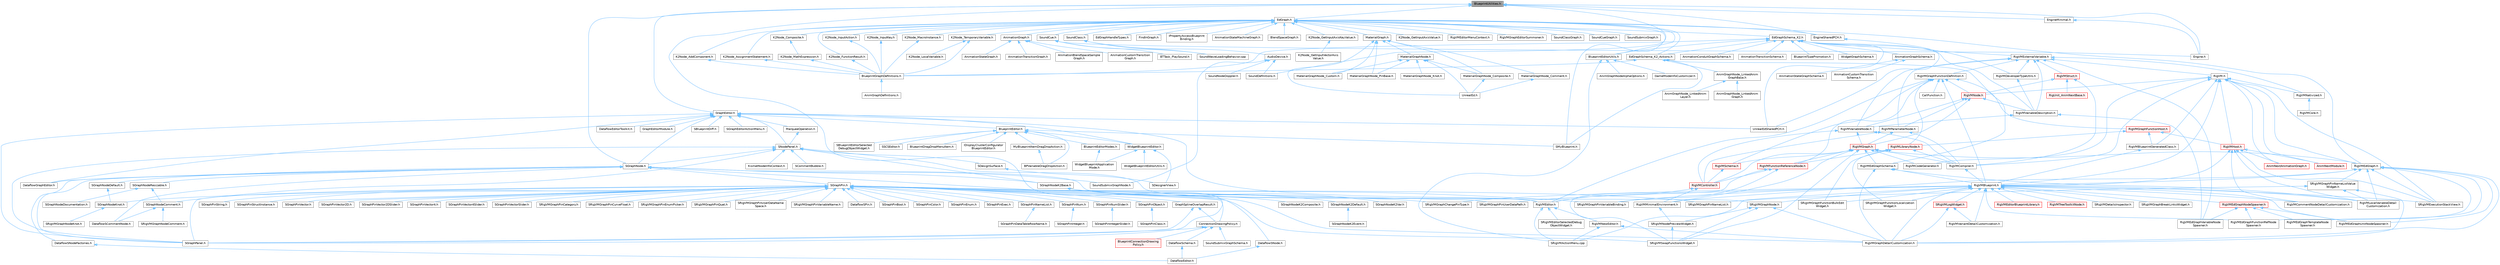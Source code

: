 digraph "BlueprintUtilities.h"
{
 // INTERACTIVE_SVG=YES
 // LATEX_PDF_SIZE
  bgcolor="transparent";
  edge [fontname=Helvetica,fontsize=10,labelfontname=Helvetica,labelfontsize=10];
  node [fontname=Helvetica,fontsize=10,shape=box,height=0.2,width=0.4];
  Node1 [id="Node000001",label="BlueprintUtilities.h",height=0.2,width=0.4,color="gray40", fillcolor="grey60", style="filled", fontcolor="black",tooltip=" "];
  Node1 -> Node2 [id="edge1_Node000001_Node000002",dir="back",color="steelblue1",style="solid",tooltip=" "];
  Node2 [id="Node000002",label="EdGraph.h",height=0.2,width=0.4,color="grey40", fillcolor="white", style="filled",URL="$dd/dae/EdGraph_8h.html",tooltip=" "];
  Node2 -> Node3 [id="edge2_Node000002_Node000003",dir="back",color="steelblue1",style="solid",tooltip=" "];
  Node3 [id="Node000003",label="AnimationGraph.h",height=0.2,width=0.4,color="grey40", fillcolor="white", style="filled",URL="$df/d2e/AnimationGraph_8h.html",tooltip=" "];
  Node3 -> Node4 [id="edge3_Node000003_Node000004",dir="back",color="steelblue1",style="solid",tooltip=" "];
  Node4 [id="Node000004",label="AnimationBlendSpaceSample\lGraph.h",height=0.2,width=0.4,color="grey40", fillcolor="white", style="filled",URL="$d1/d35/AnimationBlendSpaceSampleGraph_8h.html",tooltip=" "];
  Node3 -> Node5 [id="edge4_Node000003_Node000005",dir="back",color="steelblue1",style="solid",tooltip=" "];
  Node5 [id="Node000005",label="AnimationCustomTransition\lGraph.h",height=0.2,width=0.4,color="grey40", fillcolor="white", style="filled",URL="$dc/d6c/AnimationCustomTransitionGraph_8h.html",tooltip=" "];
  Node3 -> Node6 [id="edge5_Node000003_Node000006",dir="back",color="steelblue1",style="solid",tooltip=" "];
  Node6 [id="Node000006",label="AnimationStateGraph.h",height=0.2,width=0.4,color="grey40", fillcolor="white", style="filled",URL="$d1/d71/AnimationStateGraph_8h.html",tooltip=" "];
  Node3 -> Node7 [id="edge6_Node000003_Node000007",dir="back",color="steelblue1",style="solid",tooltip=" "];
  Node7 [id="Node000007",label="AnimationTransitionGraph.h",height=0.2,width=0.4,color="grey40", fillcolor="white", style="filled",URL="$d2/d0b/AnimationTransitionGraph_8h.html",tooltip=" "];
  Node2 -> Node8 [id="edge7_Node000002_Node000008",dir="back",color="steelblue1",style="solid",tooltip=" "];
  Node8 [id="Node000008",label="AnimationStateMachineGraph.h",height=0.2,width=0.4,color="grey40", fillcolor="white", style="filled",URL="$d8/d25/AnimationStateMachineGraph_8h.html",tooltip=" "];
  Node2 -> Node9 [id="edge8_Node000002_Node000009",dir="back",color="steelblue1",style="solid",tooltip=" "];
  Node9 [id="Node000009",label="BlendSpaceGraph.h",height=0.2,width=0.4,color="grey40", fillcolor="white", style="filled",URL="$d6/d7f/BlendSpaceGraph_8h.html",tooltip=" "];
  Node2 -> Node10 [id="edge9_Node000002_Node000010",dir="back",color="steelblue1",style="solid",tooltip=" "];
  Node10 [id="Node000010",label="BlueprintEditorUtils.h",height=0.2,width=0.4,color="grey40", fillcolor="white", style="filled",URL="$d7/d3d/BlueprintEditorUtils_8h.html",tooltip=" "];
  Node10 -> Node11 [id="edge10_Node000010_Node000011",dir="back",color="steelblue1",style="solid",tooltip=" "];
  Node11 [id="Node000011",label="AnimGraphNodeAlphaOptions.h",height=0.2,width=0.4,color="grey40", fillcolor="white", style="filled",URL="$d6/df6/AnimGraphNodeAlphaOptions_8h.html",tooltip=" "];
  Node10 -> Node12 [id="edge11_Node000010_Node000012",dir="back",color="steelblue1",style="solid",tooltip=" "];
  Node12 [id="Node000012",label="GameModeInfoCustomizer.h",height=0.2,width=0.4,color="grey40", fillcolor="white", style="filled",URL="$d5/df3/GameModeInfoCustomizer_8h.html",tooltip=" "];
  Node10 -> Node13 [id="edge12_Node000010_Node000013",dir="back",color="steelblue1",style="solid",tooltip=" "];
  Node13 [id="Node000013",label="SRigVMActionMenu.cpp",height=0.2,width=0.4,color="grey40", fillcolor="white", style="filled",URL="$dc/d4c/SRigVMActionMenu_8cpp.html",tooltip=" "];
  Node2 -> Node14 [id="edge13_Node000002_Node000014",dir="back",color="steelblue1",style="solid",tooltip=" "];
  Node14 [id="Node000014",label="EdGraphHandleTypes.h",height=0.2,width=0.4,color="grey40", fillcolor="white", style="filled",URL="$d3/d0d/EdGraphHandleTypes_8h.html",tooltip=" "];
  Node2 -> Node15 [id="edge14_Node000002_Node000015",dir="back",color="steelblue1",style="solid",tooltip=" "];
  Node15 [id="Node000015",label="EdGraphSchema_K2.h",height=0.2,width=0.4,color="grey40", fillcolor="white", style="filled",URL="$d0/dcf/EdGraphSchema__K2_8h.html",tooltip=" "];
  Node15 -> Node16 [id="edge15_Node000015_Node000016",dir="back",color="steelblue1",style="solid",tooltip=" "];
  Node16 [id="Node000016",label="AnimationConduitGraphSchema.h",height=0.2,width=0.4,color="grey40", fillcolor="white", style="filled",URL="$d3/dd6/AnimationConduitGraphSchema_8h.html",tooltip=" "];
  Node15 -> Node17 [id="edge16_Node000015_Node000017",dir="back",color="steelblue1",style="solid",tooltip=" "];
  Node17 [id="Node000017",label="AnimationGraphSchema.h",height=0.2,width=0.4,color="grey40", fillcolor="white", style="filled",URL="$dc/d75/AnimationGraphSchema_8h.html",tooltip=" "];
  Node17 -> Node18 [id="edge17_Node000017_Node000018",dir="back",color="steelblue1",style="solid",tooltip=" "];
  Node18 [id="Node000018",label="AnimationCustomTransition\lSchema.h",height=0.2,width=0.4,color="grey40", fillcolor="white", style="filled",URL="$d0/de2/AnimationCustomTransitionSchema_8h.html",tooltip=" "];
  Node17 -> Node19 [id="edge18_Node000017_Node000019",dir="back",color="steelblue1",style="solid",tooltip=" "];
  Node19 [id="Node000019",label="AnimationStateGraphSchema.h",height=0.2,width=0.4,color="grey40", fillcolor="white", style="filled",URL="$d5/d13/AnimationStateGraphSchema_8h.html",tooltip=" "];
  Node15 -> Node20 [id="edge19_Node000015_Node000020",dir="back",color="steelblue1",style="solid",tooltip=" "];
  Node20 [id="Node000020",label="AnimationTransitionSchema.h",height=0.2,width=0.4,color="grey40", fillcolor="white", style="filled",URL="$d0/d50/AnimationTransitionSchema_8h.html",tooltip=" "];
  Node15 -> Node10 [id="edge20_Node000015_Node000010",dir="back",color="steelblue1",style="solid",tooltip=" "];
  Node15 -> Node21 [id="edge21_Node000015_Node000021",dir="back",color="steelblue1",style="solid",tooltip=" "];
  Node21 [id="Node000021",label="BlueprintGraphDefinitions.h",height=0.2,width=0.4,color="grey40", fillcolor="white", style="filled",URL="$d7/d5e/BlueprintGraphDefinitions_8h.html",tooltip=" "];
  Node21 -> Node22 [id="edge22_Node000021_Node000022",dir="back",color="steelblue1",style="solid",tooltip=" "];
  Node22 [id="Node000022",label="AnimGraphDefinitions.h",height=0.2,width=0.4,color="grey40", fillcolor="white", style="filled",URL="$d9/d78/AnimGraphDefinitions_8h.html",tooltip=" "];
  Node15 -> Node23 [id="edge23_Node000015_Node000023",dir="back",color="steelblue1",style="solid",tooltip=" "];
  Node23 [id="Node000023",label="BlueprintTypePromotion.h",height=0.2,width=0.4,color="grey40", fillcolor="white", style="filled",URL="$d2/d23/BlueprintTypePromotion_8h.html",tooltip=" "];
  Node15 -> Node24 [id="edge24_Node000015_Node000024",dir="back",color="steelblue1",style="solid",tooltip=" "];
  Node24 [id="Node000024",label="EdGraphSchema_K2_Actions.h",height=0.2,width=0.4,color="grey40", fillcolor="white", style="filled",URL="$d8/d9c/EdGraphSchema__K2__Actions_8h.html",tooltip=" "];
  Node24 -> Node25 [id="edge25_Node000024_Node000025",dir="back",color="steelblue1",style="solid",tooltip=" "];
  Node25 [id="Node000025",label="AnimGraphNode_LinkedAnim\lGraphBase.h",height=0.2,width=0.4,color="grey40", fillcolor="white", style="filled",URL="$d5/de1/AnimGraphNode__LinkedAnimGraphBase_8h.html",tooltip=" "];
  Node25 -> Node26 [id="edge26_Node000025_Node000026",dir="back",color="steelblue1",style="solid",tooltip=" "];
  Node26 [id="Node000026",label="AnimGraphNode_LinkedAnim\lGraph.h",height=0.2,width=0.4,color="grey40", fillcolor="white", style="filled",URL="$da/dd5/AnimGraphNode__LinkedAnimGraph_8h.html",tooltip=" "];
  Node25 -> Node27 [id="edge27_Node000025_Node000027",dir="back",color="steelblue1",style="solid",tooltip=" "];
  Node27 [id="Node000027",label="AnimGraphNode_LinkedAnim\lLayer.h",height=0.2,width=0.4,color="grey40", fillcolor="white", style="filled",URL="$dc/d51/AnimGraphNode__LinkedAnimLayer_8h.html",tooltip=" "];
  Node24 -> Node21 [id="edge28_Node000024_Node000021",dir="back",color="steelblue1",style="solid",tooltip=" "];
  Node24 -> Node28 [id="edge29_Node000024_Node000028",dir="back",color="steelblue1",style="solid",tooltip=" "];
  Node28 [id="Node000028",label="RigVMEdGraphSchema.h",height=0.2,width=0.4,color="grey40", fillcolor="white", style="filled",URL="$dc/de3/RigVMEdGraphSchema_8h.html",tooltip=" "];
  Node28 -> Node29 [id="edge30_Node000028_Node000029",dir="back",color="steelblue1",style="solid",tooltip=" "];
  Node29 [id="Node000029",label="RigVMBlueprint.h",height=0.2,width=0.4,color="grey40", fillcolor="white", style="filled",URL="$df/d44/RigVMBlueprint_8h.html",tooltip=" "];
  Node29 -> Node30 [id="edge31_Node000029_Node000030",dir="back",color="steelblue1",style="solid",tooltip=" "];
  Node30 [id="Node000030",label="RigVMCommentNodeDetailCustomization.h",height=0.2,width=0.4,color="grey40", fillcolor="white", style="filled",URL="$de/ddb/RigVMCommentNodeDetailCustomization_8h.html",tooltip=" "];
  Node29 -> Node31 [id="edge32_Node000029_Node000031",dir="back",color="steelblue1",style="solid",tooltip=" "];
  Node31 [id="Node000031",label="RigVMEdGraphFunctionRefNode\lSpawner.h",height=0.2,width=0.4,color="grey40", fillcolor="white", style="filled",URL="$d3/d16/RigVMEdGraphFunctionRefNodeSpawner_8h.html",tooltip=" "];
  Node29 -> Node32 [id="edge33_Node000029_Node000032",dir="back",color="steelblue1",style="solid",tooltip=" "];
  Node32 [id="Node000032",label="RigVMEdGraphNodeSpawner.h",height=0.2,width=0.4,color="red", fillcolor="#FFF0F0", style="filled",URL="$d4/d8b/RigVMEdGraphNodeSpawner_8h.html",tooltip=" "];
  Node32 -> Node31 [id="edge34_Node000032_Node000031",dir="back",color="steelblue1",style="solid",tooltip=" "];
  Node32 -> Node35 [id="edge35_Node000032_Node000035",dir="back",color="steelblue1",style="solid",tooltip=" "];
  Node35 [id="Node000035",label="RigVMEdGraphTemplateNode\lSpawner.h",height=0.2,width=0.4,color="grey40", fillcolor="white", style="filled",URL="$d9/d6c/RigVMEdGraphTemplateNodeSpawner_8h.html",tooltip=" "];
  Node32 -> Node36 [id="edge36_Node000032_Node000036",dir="back",color="steelblue1",style="solid",tooltip=" "];
  Node36 [id="Node000036",label="RigVMEdGraphUnitNodeSpawner.h",height=0.2,width=0.4,color="grey40", fillcolor="white", style="filled",URL="$d3/d6b/RigVMEdGraphUnitNodeSpawner_8h.html",tooltip=" "];
  Node32 -> Node37 [id="edge37_Node000032_Node000037",dir="back",color="steelblue1",style="solid",tooltip=" "];
  Node37 [id="Node000037",label="RigVMEdGraphVariableNode\lSpawner.h",height=0.2,width=0.4,color="grey40", fillcolor="white", style="filled",URL="$d0/d83/RigVMEdGraphVariableNodeSpawner_8h.html",tooltip=" "];
  Node29 -> Node36 [id="edge38_Node000029_Node000036",dir="back",color="steelblue1",style="solid",tooltip=" "];
  Node29 -> Node38 [id="edge39_Node000029_Node000038",dir="back",color="steelblue1",style="solid",tooltip=" "];
  Node38 [id="Node000038",label="RigVMEditorBlueprintLibrary.h",height=0.2,width=0.4,color="red", fillcolor="#FFF0F0", style="filled",URL="$d9/d31/RigVMEditorBlueprintLibrary_8h.html",tooltip=" "];
  Node29 -> Node40 [id="edge40_Node000029_Node000040",dir="back",color="steelblue1",style="solid",tooltip=" "];
  Node40 [id="Node000040",label="RigVMGraphDetailCustomization.h",height=0.2,width=0.4,color="grey40", fillcolor="white", style="filled",URL="$da/d8c/RigVMGraphDetailCustomization_8h.html",tooltip=" "];
  Node29 -> Node41 [id="edge41_Node000029_Node000041",dir="back",color="steelblue1",style="solid",tooltip=" "];
  Node41 [id="Node000041",label="RigVMLocalVariableDetail\lCustomization.h",height=0.2,width=0.4,color="grey40", fillcolor="white", style="filled",URL="$de/de8/RigVMLocalVariableDetailCustomization_8h.html",tooltip=" "];
  Node29 -> Node42 [id="edge42_Node000029_Node000042",dir="back",color="steelblue1",style="solid",tooltip=" "];
  Node42 [id="Node000042",label="RigVMTreeToolkitNode.h",height=0.2,width=0.4,color="red", fillcolor="#FFF0F0", style="filled",URL="$dc/d84/RigVMTreeToolkitNode_8h.html",tooltip=" "];
  Node29 -> Node47 [id="edge43_Node000029_Node000047",dir="back",color="steelblue1",style="solid",tooltip=" "];
  Node47 [id="Node000047",label="RigVMVariantDetailCustomization.h",height=0.2,width=0.4,color="grey40", fillcolor="white", style="filled",URL="$d2/db8/RigVMVariantDetailCustomization_8h.html",tooltip=" "];
  Node29 -> Node13 [id="edge44_Node000029_Node000013",dir="back",color="steelblue1",style="solid",tooltip=" "];
  Node29 -> Node48 [id="edge45_Node000029_Node000048",dir="back",color="steelblue1",style="solid",tooltip=" "];
  Node48 [id="Node000048",label="SRigVMDetailsInspector.h",height=0.2,width=0.4,color="grey40", fillcolor="white", style="filled",URL="$df/dfb/SRigVMDetailsInspector_8h.html",tooltip=" "];
  Node29 -> Node49 [id="edge46_Node000029_Node000049",dir="back",color="steelblue1",style="solid",tooltip=" "];
  Node49 [id="Node000049",label="SRigVMExecutionStackView.h",height=0.2,width=0.4,color="grey40", fillcolor="white", style="filled",URL="$d9/d2b/SRigVMExecutionStackView_8h.html",tooltip=" "];
  Node29 -> Node50 [id="edge47_Node000029_Node000050",dir="back",color="steelblue1",style="solid",tooltip=" "];
  Node50 [id="Node000050",label="SRigVMGraphBreakLinksWidget.h",height=0.2,width=0.4,color="grey40", fillcolor="white", style="filled",URL="$d8/d4a/SRigVMGraphBreakLinksWidget_8h.html",tooltip=" "];
  Node29 -> Node51 [id="edge48_Node000029_Node000051",dir="back",color="steelblue1",style="solid",tooltip=" "];
  Node51 [id="Node000051",label="SRigVMGraphChangePinType.h",height=0.2,width=0.4,color="grey40", fillcolor="white", style="filled",URL="$d4/da7/SRigVMGraphChangePinType_8h.html",tooltip=" "];
  Node29 -> Node52 [id="edge49_Node000029_Node000052",dir="back",color="steelblue1",style="solid",tooltip=" "];
  Node52 [id="Node000052",label="SRigVMGraphFunctionBulkEdit\lWidget.h",height=0.2,width=0.4,color="grey40", fillcolor="white", style="filled",URL="$db/dbf/SRigVMGraphFunctionBulkEditWidget_8h.html",tooltip=" "];
  Node29 -> Node53 [id="edge50_Node000029_Node000053",dir="back",color="steelblue1",style="solid",tooltip=" "];
  Node53 [id="Node000053",label="SRigVMGraphFunctionLocalization\lWidget.h",height=0.2,width=0.4,color="grey40", fillcolor="white", style="filled",URL="$dd/d59/SRigVMGraphFunctionLocalizationWidget_8h.html",tooltip=" "];
  Node29 -> Node54 [id="edge51_Node000029_Node000054",dir="back",color="steelblue1",style="solid",tooltip=" "];
  Node54 [id="Node000054",label="SRigVMGraphNode.h",height=0.2,width=0.4,color="grey40", fillcolor="white", style="filled",URL="$d0/d1e/SRigVMGraphNode_8h.html",tooltip=" "];
  Node54 -> Node40 [id="edge52_Node000054_Node000040",dir="back",color="steelblue1",style="solid",tooltip=" "];
  Node54 -> Node55 [id="edge53_Node000054_Node000055",dir="back",color="steelblue1",style="solid",tooltip=" "];
  Node55 [id="Node000055",label="SRigVMNodePreviewWidget.h",height=0.2,width=0.4,color="grey40", fillcolor="white", style="filled",URL="$d5/d72/SRigVMNodePreviewWidget_8h.html",tooltip=" "];
  Node55 -> Node46 [id="edge54_Node000055_Node000046",dir="back",color="steelblue1",style="solid",tooltip=" "];
  Node46 [id="Node000046",label="SRigVMSwapFunctionsWidget.h",height=0.2,width=0.4,color="grey40", fillcolor="white", style="filled",URL="$d0/da2/SRigVMSwapFunctionsWidget_8h.html",tooltip=" "];
  Node54 -> Node46 [id="edge55_Node000054_Node000046",dir="back",color="steelblue1",style="solid",tooltip=" "];
  Node29 -> Node56 [id="edge56_Node000029_Node000056",dir="back",color="steelblue1",style="solid",tooltip=" "];
  Node56 [id="Node000056",label="SRigVMGraphPinUserDataPath.h",height=0.2,width=0.4,color="grey40", fillcolor="white", style="filled",URL="$d5/d31/SRigVMGraphPinUserDataPath_8h.html",tooltip=" "];
  Node29 -> Node57 [id="edge57_Node000029_Node000057",dir="back",color="steelblue1",style="solid",tooltip=" "];
  Node57 [id="Node000057",label="SRigVMGraphPinVariableBinding.h",height=0.2,width=0.4,color="grey40", fillcolor="white", style="filled",URL="$db/dca/SRigVMGraphPinVariableBinding_8h.html",tooltip=" "];
  Node29 -> Node58 [id="edge58_Node000029_Node000058",dir="back",color="steelblue1",style="solid",tooltip=" "];
  Node58 [id="Node000058",label="SRigVMLogWidget.h",height=0.2,width=0.4,color="red", fillcolor="#FFF0F0", style="filled",URL="$d9/dab/SRigVMLogWidget_8h.html",tooltip=" "];
  Node58 -> Node40 [id="edge59_Node000058_Node000040",dir="back",color="steelblue1",style="solid",tooltip=" "];
  Node58 -> Node47 [id="edge60_Node000058_Node000047",dir="back",color="steelblue1",style="solid",tooltip=" "];
  Node28 -> Node40 [id="edge61_Node000028_Node000040",dir="back",color="steelblue1",style="solid",tooltip=" "];
  Node28 -> Node41 [id="edge62_Node000028_Node000041",dir="back",color="steelblue1",style="solid",tooltip=" "];
  Node24 -> Node60 [id="edge63_Node000024_Node000060",dir="back",color="steelblue1",style="solid",tooltip=" "];
  Node60 [id="Node000060",label="SMyBlueprint.h",height=0.2,width=0.4,color="grey40", fillcolor="white", style="filled",URL="$d3/d34/SMyBlueprint_8h.html",tooltip=" "];
  Node15 -> Node61 [id="edge64_Node000015_Node000061",dir="back",color="steelblue1",style="solid",tooltip=" "];
  Node61 [id="Node000061",label="RigVMDeveloperTypeUtils.h",height=0.2,width=0.4,color="grey40", fillcolor="white", style="filled",URL="$d0/d6e/RigVMDeveloperTypeUtils_8h.html",tooltip=" "];
  Node61 -> Node62 [id="edge65_Node000061_Node000062",dir="back",color="steelblue1",style="solid",tooltip=" "];
  Node62 [id="Node000062",label="RigVMVariableDescription.h",height=0.2,width=0.4,color="grey40", fillcolor="white", style="filled",URL="$d8/dd8/RigVMVariableDescription_8h.html",tooltip=" "];
  Node62 -> Node37 [id="edge66_Node000062_Node000037",dir="back",color="steelblue1",style="solid",tooltip=" "];
  Node62 -> Node63 [id="edge67_Node000062_Node000063",dir="back",color="steelblue1",style="solid",tooltip=" "];
  Node63 [id="Node000063",label="RigVMVariableNode.h",height=0.2,width=0.4,color="grey40", fillcolor="white", style="filled",URL="$d0/dc6/RigVMVariableNode_8h.html",tooltip=" "];
  Node63 -> Node64 [id="edge68_Node000063_Node000064",dir="back",color="steelblue1",style="solid",tooltip=" "];
  Node64 [id="Node000064",label="RigVMCompiler.h",height=0.2,width=0.4,color="grey40", fillcolor="white", style="filled",URL="$d7/d63/RigVMCompiler_8h.html",tooltip=" "];
  Node64 -> Node29 [id="edge69_Node000064_Node000029",dir="back",color="steelblue1",style="solid",tooltip=" "];
  Node63 -> Node65 [id="edge70_Node000063_Node000065",dir="back",color="steelblue1",style="solid",tooltip=" "];
  Node65 [id="Node000065",label="RigVMController.h",height=0.2,width=0.4,color="red", fillcolor="#FFF0F0", style="filled",URL="$da/d1e/RigVMController_8h.html",tooltip=" "];
  Node65 -> Node73 [id="edge71_Node000065_Node000073",dir="back",color="steelblue1",style="solid",tooltip=" "];
  Node73 [id="Node000073",label="RigVMEditor.h",height=0.2,width=0.4,color="grey40", fillcolor="white", style="filled",URL="$d3/d13/RigVMEditor_8h.html",tooltip=" "];
  Node73 -> Node74 [id="edge72_Node000073_Node000074",dir="back",color="steelblue1",style="solid",tooltip=" "];
  Node74 [id="Node000074",label="RigVMNewEditor.h",height=0.2,width=0.4,color="grey40", fillcolor="white", style="filled",URL="$df/dd1/RigVMNewEditor_8h.html",tooltip=" "];
  Node74 -> Node40 [id="edge73_Node000074_Node000040",dir="back",color="steelblue1",style="solid",tooltip=" "];
  Node74 -> Node13 [id="edge74_Node000074_Node000013",dir="back",color="steelblue1",style="solid",tooltip=" "];
  Node73 -> Node13 [id="edge75_Node000073_Node000013",dir="back",color="steelblue1",style="solid",tooltip=" "];
  Node73 -> Node75 [id="edge76_Node000073_Node000075",dir="back",color="steelblue1",style="solid",tooltip=" "];
  Node75 [id="Node000075",label="SRigVMEditorSelectedDebug\lObjectWidget.h",height=0.2,width=0.4,color="grey40", fillcolor="white", style="filled",URL="$d9/dcd/SRigVMEditorSelectedDebugObjectWidget_8h.html",tooltip=" "];
  Node65 -> Node68 [id="edge77_Node000065_Node000068",dir="back",color="steelblue1",style="solid",tooltip=" "];
  Node68 [id="Node000068",label="RigVMMinimalEnvironment.h",height=0.2,width=0.4,color="grey40", fillcolor="white", style="filled",URL="$d4/d4a/RigVMMinimalEnvironment_8h.html",tooltip=" "];
  Node68 -> Node55 [id="edge78_Node000068_Node000055",dir="back",color="steelblue1",style="solid",tooltip=" "];
  Node63 -> Node76 [id="edge79_Node000063_Node000076",dir="back",color="steelblue1",style="solid",tooltip=" "];
  Node76 [id="Node000076",label="RigVMGraph.h",height=0.2,width=0.4,color="red", fillcolor="#FFF0F0", style="filled",URL="$d7/dfd/RigVMGraph_8h.html",tooltip=" "];
  Node76 -> Node77 [id="edge80_Node000076_Node000077",dir="back",color="steelblue1",style="solid",tooltip=" "];
  Node77 [id="Node000077",label="RigVMCodeGenerator.h",height=0.2,width=0.4,color="grey40", fillcolor="white", style="filled",URL="$d4/d2b/RigVMCodeGenerator_8h.html",tooltip=" "];
  Node76 -> Node64 [id="edge81_Node000076_Node000064",dir="back",color="steelblue1",style="solid",tooltip=" "];
  Node76 -> Node65 [id="edge82_Node000076_Node000065",dir="back",color="steelblue1",style="solid",tooltip=" "];
  Node76 -> Node67 [id="edge83_Node000076_Node000067",dir="back",color="steelblue1",style="solid",tooltip=" "];
  Node67 [id="Node000067",label="RigVMEdGraph.h",height=0.2,width=0.4,color="grey40", fillcolor="white", style="filled",URL="$d9/d8c/RigVMEdGraph_8h.html",tooltip=" "];
  Node67 -> Node29 [id="edge84_Node000067_Node000029",dir="back",color="steelblue1",style="solid",tooltip=" "];
  Node67 -> Node31 [id="edge85_Node000067_Node000031",dir="back",color="steelblue1",style="solid",tooltip=" "];
  Node67 -> Node35 [id="edge86_Node000067_Node000035",dir="back",color="steelblue1",style="solid",tooltip=" "];
  Node67 -> Node36 [id="edge87_Node000067_Node000036",dir="back",color="steelblue1",style="solid",tooltip=" "];
  Node67 -> Node40 [id="edge88_Node000067_Node000040",dir="back",color="steelblue1",style="solid",tooltip=" "];
  Node67 -> Node41 [id="edge89_Node000067_Node000041",dir="back",color="steelblue1",style="solid",tooltip=" "];
  Node67 -> Node68 [id="edge90_Node000067_Node000068",dir="back",color="steelblue1",style="solid",tooltip=" "];
  Node67 -> Node49 [id="edge91_Node000067_Node000049",dir="back",color="steelblue1",style="solid",tooltip=" "];
  Node67 -> Node69 [id="edge92_Node000067_Node000069",dir="back",color="steelblue1",style="solid",tooltip=" "];
  Node69 [id="Node000069",label="SRigVMGraphPinNameListValue\lWidget.h",height=0.2,width=0.4,color="grey40", fillcolor="white", style="filled",URL="$dc/dac/SRigVMGraphPinNameListValueWidget_8h.html",tooltip=" "];
  Node69 -> Node40 [id="edge93_Node000069_Node000040",dir="back",color="steelblue1",style="solid",tooltip=" "];
  Node69 -> Node41 [id="edge94_Node000069_Node000041",dir="back",color="steelblue1",style="solid",tooltip=" "];
  Node69 -> Node70 [id="edge95_Node000069_Node000070",dir="back",color="steelblue1",style="solid",tooltip=" "];
  Node70 [id="Node000070",label="SRigVMGraphPinNameList.h",height=0.2,width=0.4,color="grey40", fillcolor="white", style="filled",URL="$d7/dfc/SRigVMGraphPinNameList_8h.html",tooltip=" "];
  Node76 -> Node28 [id="edge96_Node000076_Node000028",dir="back",color="steelblue1",style="solid",tooltip=" "];
  Node76 -> Node83 [id="edge97_Node000076_Node000083",dir="back",color="steelblue1",style="solid",tooltip=" "];
  Node83 [id="Node000083",label="RigVMFunctionReferenceNode.h",height=0.2,width=0.4,color="red", fillcolor="#FFF0F0", style="filled",URL="$d8/dae/RigVMFunctionReferenceNode_8h.html",tooltip=" "];
  Node83 -> Node65 [id="edge98_Node000083_Node000065",dir="back",color="steelblue1",style="solid",tooltip=" "];
  Node83 -> Node57 [id="edge99_Node000083_Node000057",dir="back",color="steelblue1",style="solid",tooltip=" "];
  Node83 -> Node46 [id="edge100_Node000083_Node000046",dir="back",color="steelblue1",style="solid",tooltip=" "];
  Node76 -> Node68 [id="edge101_Node000076_Node000068",dir="back",color="steelblue1",style="solid",tooltip=" "];
  Node76 -> Node85 [id="edge102_Node000076_Node000085",dir="back",color="steelblue1",style="solid",tooltip=" "];
  Node85 [id="Node000085",label="RigVMSchema.h",height=0.2,width=0.4,color="red", fillcolor="#FFF0F0", style="filled",URL="$d7/dc2/RigVMSchema_8h.html",tooltip=" "];
  Node85 -> Node65 [id="edge103_Node000085_Node000065",dir="back",color="steelblue1",style="solid",tooltip=" "];
  Node76 -> Node46 [id="edge104_Node000076_Node000046",dir="back",color="steelblue1",style="solid",tooltip=" "];
  Node15 -> Node88 [id="edge105_Node000015_Node000088",dir="back",color="steelblue1",style="solid",tooltip=" "];
  Node88 [id="Node000088",label="RigVMExternalVariable.h",height=0.2,width=0.4,color="grey40", fillcolor="white", style="filled",URL="$d4/d6f/RigVMExternalVariable_8h.html",tooltip=" "];
  Node88 -> Node89 [id="edge106_Node000088_Node000089",dir="back",color="steelblue1",style="solid",tooltip=" "];
  Node89 [id="Node000089",label="RigVM.h",height=0.2,width=0.4,color="grey40", fillcolor="white", style="filled",URL="$d0/d5e/RigVM_8h.html",tooltip=" "];
  Node89 -> Node90 [id="edge107_Node000089_Node000090",dir="back",color="steelblue1",style="solid",tooltip=" "];
  Node90 [id="Node000090",label="AnimNextAnimationGraph.h",height=0.2,width=0.4,color="red", fillcolor="#FFF0F0", style="filled",URL="$d4/dc3/AnimNextAnimationGraph_8h.html",tooltip=" "];
  Node89 -> Node95 [id="edge108_Node000089_Node000095",dir="back",color="steelblue1",style="solid",tooltip=" "];
  Node95 [id="Node000095",label="AnimNextModule.h",height=0.2,width=0.4,color="red", fillcolor="#FFF0F0", style="filled",URL="$d1/dac/AnimNextModule_8h.html",tooltip=" "];
  Node89 -> Node29 [id="edge109_Node000089_Node000029",dir="back",color="steelblue1",style="solid",tooltip=" "];
  Node89 -> Node98 [id="edge110_Node000089_Node000098",dir="back",color="steelblue1",style="solid",tooltip=" "];
  Node98 [id="Node000098",label="RigVMBlueprintGeneratedClass.h",height=0.2,width=0.4,color="grey40", fillcolor="white", style="filled",URL="$d4/dec/RigVMBlueprintGeneratedClass_8h.html",tooltip=" "];
  Node98 -> Node29 [id="edge111_Node000098_Node000029",dir="back",color="steelblue1",style="solid",tooltip=" "];
  Node89 -> Node77 [id="edge112_Node000089_Node000077",dir="back",color="steelblue1",style="solid",tooltip=" "];
  Node89 -> Node64 [id="edge113_Node000089_Node000064",dir="back",color="steelblue1",style="solid",tooltip=" "];
  Node89 -> Node67 [id="edge114_Node000089_Node000067",dir="back",color="steelblue1",style="solid",tooltip=" "];
  Node89 -> Node99 [id="edge115_Node000089_Node000099",dir="back",color="steelblue1",style="solid",tooltip=" "];
  Node99 [id="Node000099",label="RigVMHost.h",height=0.2,width=0.4,color="red", fillcolor="#FFF0F0", style="filled",URL="$d5/d04/RigVMHost_8h.html",tooltip=" "];
  Node99 -> Node90 [id="edge116_Node000099_Node000090",dir="back",color="steelblue1",style="solid",tooltip=" "];
  Node99 -> Node95 [id="edge117_Node000099_Node000095",dir="back",color="steelblue1",style="solid",tooltip=" "];
  Node99 -> Node29 [id="edge118_Node000099_Node000029",dir="back",color="steelblue1",style="solid",tooltip=" "];
  Node99 -> Node30 [id="edge119_Node000099_Node000030",dir="back",color="steelblue1",style="solid",tooltip=" "];
  Node99 -> Node41 [id="edge120_Node000099_Node000041",dir="back",color="steelblue1",style="solid",tooltip=" "];
  Node99 -> Node49 [id="edge121_Node000099_Node000049",dir="back",color="steelblue1",style="solid",tooltip=" "];
  Node89 -> Node140 [id="edge122_Node000089_Node000140",dir="back",color="steelblue1",style="solid",tooltip=" "];
  Node140 [id="Node000140",label="RigVMNativized.h",height=0.2,width=0.4,color="grey40", fillcolor="white", style="filled",URL="$df/d99/RigVMNativized_8h.html",tooltip=" "];
  Node140 -> Node141 [id="edge123_Node000140_Node000141",dir="back",color="steelblue1",style="solid",tooltip=" "];
  Node141 [id="Node000141",label="RigVMCore.h",height=0.2,width=0.4,color="grey40", fillcolor="white", style="filled",URL="$d3/dbd/RigVMCore_8h.html",tooltip=" "];
  Node89 -> Node142 [id="edge124_Node000089_Node000142",dir="back",color="steelblue1",style="solid",tooltip=" "];
  Node142 [id="Node000142",label="RigVMNode.h",height=0.2,width=0.4,color="red", fillcolor="#FFF0F0", style="filled",URL="$df/d31/RigVMNode_8h.html",tooltip=" "];
  Node142 -> Node76 [id="edge125_Node000142_Node000076",dir="back",color="steelblue1",style="solid",tooltip=" "];
  Node142 -> Node148 [id="edge126_Node000142_Node000148",dir="back",color="steelblue1",style="solid",tooltip=" "];
  Node148 [id="Node000148",label="RigVMParameterNode.h",height=0.2,width=0.4,color="grey40", fillcolor="white", style="filled",URL="$dd/dfd/RigVMParameterNode_8h.html",tooltip=" "];
  Node148 -> Node64 [id="edge127_Node000148_Node000064",dir="back",color="steelblue1",style="solid",tooltip=" "];
  Node148 -> Node65 [id="edge128_Node000148_Node000065",dir="back",color="steelblue1",style="solid",tooltip=" "];
  Node148 -> Node76 [id="edge129_Node000148_Node000076",dir="back",color="steelblue1",style="solid",tooltip=" "];
  Node142 -> Node62 [id="edge130_Node000142_Node000062",dir="back",color="steelblue1",style="solid",tooltip=" "];
  Node142 -> Node63 [id="edge131_Node000142_Node000063",dir="back",color="steelblue1",style="solid",tooltip=" "];
  Node89 -> Node49 [id="edge132_Node000089_Node000049",dir="back",color="steelblue1",style="solid",tooltip=" "];
  Node88 -> Node61 [id="edge133_Node000088_Node000061",dir="back",color="steelblue1",style="solid",tooltip=" "];
  Node88 -> Node37 [id="edge134_Node000088_Node000037",dir="back",color="steelblue1",style="solid",tooltip=" "];
  Node88 -> Node162 [id="edge135_Node000088_Node000162",dir="back",color="steelblue1",style="solid",tooltip=" "];
  Node162 [id="Node000162",label="RigVMGraphFunctionDefinition.h",height=0.2,width=0.4,color="grey40", fillcolor="white", style="filled",URL="$d1/db1/RigVMGraphFunctionDefinition_8h.html",tooltip=" "];
  Node162 -> Node117 [id="edge136_Node000162_Node000117",dir="back",color="steelblue1",style="solid",tooltip=" "];
  Node117 [id="Node000117",label="CallFunction.h",height=0.2,width=0.4,color="grey40", fillcolor="white", style="filled",URL="$d0/dcd/CallFunction_8h.html",tooltip=" "];
  Node162 -> Node29 [id="edge137_Node000162_Node000029",dir="back",color="steelblue1",style="solid",tooltip=" "];
  Node162 -> Node73 [id="edge138_Node000162_Node000073",dir="back",color="steelblue1",style="solid",tooltip=" "];
  Node162 -> Node83 [id="edge139_Node000162_Node000083",dir="back",color="steelblue1",style="solid",tooltip=" "];
  Node162 -> Node163 [id="edge140_Node000162_Node000163",dir="back",color="steelblue1",style="solid",tooltip=" "];
  Node163 [id="Node000163",label="RigVMGraphFunctionHost.h",height=0.2,width=0.4,color="red", fillcolor="#FFF0F0", style="filled",URL="$d9/dd3/RigVMGraphFunctionHost_8h.html",tooltip=" "];
  Node163 -> Node98 [id="edge141_Node000163_Node000098",dir="back",color="steelblue1",style="solid",tooltip=" "];
  Node163 -> Node99 [id="edge142_Node000163_Node000099",dir="back",color="steelblue1",style="solid",tooltip=" "];
  Node163 -> Node157 [id="edge143_Node000163_Node000157",dir="back",color="steelblue1",style="solid",tooltip=" "];
  Node157 [id="Node000157",label="RigVMLibraryNode.h",height=0.2,width=0.4,color="red", fillcolor="#FFF0F0", style="filled",URL="$d5/dfd/RigVMLibraryNode_8h.html",tooltip=" "];
  Node157 -> Node64 [id="edge144_Node000157_Node000064",dir="back",color="steelblue1",style="solid",tooltip=" "];
  Node157 -> Node83 [id="edge145_Node000157_Node000083",dir="back",color="steelblue1",style="solid",tooltip=" "];
  Node157 -> Node52 [id="edge146_Node000157_Node000052",dir="back",color="steelblue1",style="solid",tooltip=" "];
  Node157 -> Node53 [id="edge147_Node000157_Node000053",dir="back",color="steelblue1",style="solid",tooltip=" "];
  Node162 -> Node157 [id="edge148_Node000162_Node000157",dir="back",color="steelblue1",style="solid",tooltip=" "];
  Node162 -> Node142 [id="edge149_Node000162_Node000142",dir="back",color="steelblue1",style="solid",tooltip=" "];
  Node162 -> Node85 [id="edge150_Node000162_Node000085",dir="back",color="steelblue1",style="solid",tooltip=" "];
  Node88 -> Node140 [id="edge151_Node000088_Node000140",dir="back",color="steelblue1",style="solid",tooltip=" "];
  Node88 -> Node148 [id="edge152_Node000088_Node000148",dir="back",color="steelblue1",style="solid",tooltip=" "];
  Node88 -> Node164 [id="edge153_Node000088_Node000164",dir="back",color="steelblue1",style="solid",tooltip=" "];
  Node164 [id="Node000164",label="RigVMStruct.h",height=0.2,width=0.4,color="red", fillcolor="#FFF0F0", style="filled",URL="$de/dfb/RigVMStruct_8h.html",tooltip=" "];
  Node164 -> Node120 [id="edge154_Node000164_Node000120",dir="back",color="steelblue1",style="solid",tooltip=" "];
  Node120 [id="Node000120",label="RigUnit_AnimNextBase.h",height=0.2,width=0.4,color="red", fillcolor="#FFF0F0", style="filled",URL="$df/d32/RigUnit__AnimNextBase_8h.html",tooltip=" "];
  Node164 -> Node64 [id="edge155_Node000164_Node000064",dir="back",color="steelblue1",style="solid",tooltip=" "];
  Node164 -> Node142 [id="edge156_Node000164_Node000142",dir="back",color="steelblue1",style="solid",tooltip=" "];
  Node88 -> Node62 [id="edge157_Node000088_Node000062",dir="back",color="steelblue1",style="solid",tooltip=" "];
  Node88 -> Node63 [id="edge158_Node000088_Node000063",dir="back",color="steelblue1",style="solid",tooltip=" "];
  Node15 -> Node62 [id="edge159_Node000015_Node000062",dir="back",color="steelblue1",style="solid",tooltip=" "];
  Node15 -> Node218 [id="edge160_Node000015_Node000218",dir="back",color="steelblue1",style="solid",tooltip=" "];
  Node218 [id="Node000218",label="UnrealEdSharedPCH.h",height=0.2,width=0.4,color="grey40", fillcolor="white", style="filled",URL="$d1/de6/UnrealEdSharedPCH_8h.html",tooltip=" "];
  Node15 -> Node219 [id="edge161_Node000015_Node000219",dir="back",color="steelblue1",style="solid",tooltip=" "];
  Node219 [id="Node000219",label="WidgetGraphSchema.h",height=0.2,width=0.4,color="grey40", fillcolor="white", style="filled",URL="$d1/dc6/WidgetGraphSchema_8h.html",tooltip=" "];
  Node2 -> Node24 [id="edge162_Node000002_Node000024",dir="back",color="steelblue1",style="solid",tooltip=" "];
  Node2 -> Node220 [id="edge163_Node000002_Node000220",dir="back",color="steelblue1",style="solid",tooltip=" "];
  Node220 [id="Node000220",label="EngineSharedPCH.h",height=0.2,width=0.4,color="grey40", fillcolor="white", style="filled",URL="$dc/dbb/EngineSharedPCH_8h.html",tooltip=" "];
  Node220 -> Node218 [id="edge164_Node000220_Node000218",dir="back",color="steelblue1",style="solid",tooltip=" "];
  Node2 -> Node221 [id="edge165_Node000002_Node000221",dir="back",color="steelblue1",style="solid",tooltip=" "];
  Node221 [id="Node000221",label="FindInGraph.h",height=0.2,width=0.4,color="grey40", fillcolor="white", style="filled",URL="$de/d36/FindInGraph_8h.html",tooltip=" "];
  Node2 -> Node222 [id="edge166_Node000002_Node000222",dir="back",color="steelblue1",style="solid",tooltip=" "];
  Node222 [id="Node000222",label="IPropertyAccessBlueprint\lBinding.h",height=0.2,width=0.4,color="grey40", fillcolor="white", style="filled",URL="$d2/d7c/IPropertyAccessBlueprintBinding_8h.html",tooltip=" "];
  Node2 -> Node223 [id="edge167_Node000002_Node000223",dir="back",color="steelblue1",style="solid",tooltip=" "];
  Node223 [id="Node000223",label="K2Node_AddComponent.h",height=0.2,width=0.4,color="grey40", fillcolor="white", style="filled",URL="$d9/dc9/K2Node__AddComponent_8h.html",tooltip=" "];
  Node223 -> Node21 [id="edge168_Node000223_Node000021",dir="back",color="steelblue1",style="solid",tooltip=" "];
  Node2 -> Node224 [id="edge169_Node000002_Node000224",dir="back",color="steelblue1",style="solid",tooltip=" "];
  Node224 [id="Node000224",label="K2Node_AssignmentStatement.h",height=0.2,width=0.4,color="grey40", fillcolor="white", style="filled",URL="$d1/d32/K2Node__AssignmentStatement_8h.html",tooltip=" "];
  Node224 -> Node21 [id="edge170_Node000224_Node000021",dir="back",color="steelblue1",style="solid",tooltip=" "];
  Node2 -> Node225 [id="edge171_Node000002_Node000225",dir="back",color="steelblue1",style="solid",tooltip=" "];
  Node225 [id="Node000225",label="K2Node_Composite.h",height=0.2,width=0.4,color="grey40", fillcolor="white", style="filled",URL="$d9/d9a/K2Node__Composite_8h.html",tooltip=" "];
  Node225 -> Node226 [id="edge172_Node000225_Node000226",dir="back",color="steelblue1",style="solid",tooltip=" "];
  Node226 [id="Node000226",label="K2Node_MathExpression.h",height=0.2,width=0.4,color="grey40", fillcolor="white", style="filled",URL="$d4/de7/K2Node__MathExpression_8h.html",tooltip=" "];
  Node226 -> Node21 [id="edge173_Node000226_Node000021",dir="back",color="steelblue1",style="solid",tooltip=" "];
  Node2 -> Node227 [id="edge174_Node000002_Node000227",dir="back",color="steelblue1",style="solid",tooltip=" "];
  Node227 [id="Node000227",label="K2Node_FunctionResult.h",height=0.2,width=0.4,color="grey40", fillcolor="white", style="filled",URL="$d5/daa/K2Node__FunctionResult_8h.html",tooltip=" "];
  Node227 -> Node21 [id="edge175_Node000227_Node000021",dir="back",color="steelblue1",style="solid",tooltip=" "];
  Node2 -> Node228 [id="edge176_Node000002_Node000228",dir="back",color="steelblue1",style="solid",tooltip=" "];
  Node228 [id="Node000228",label="K2Node_GetInputAxisKeyValue.h",height=0.2,width=0.4,color="grey40", fillcolor="white", style="filled",URL="$d3/d5c/K2Node__GetInputAxisKeyValue_8h.html",tooltip=" "];
  Node228 -> Node229 [id="edge177_Node000228_Node000229",dir="back",color="steelblue1",style="solid",tooltip=" "];
  Node229 [id="Node000229",label="K2Node_GetInputVectorAxis\lValue.h",height=0.2,width=0.4,color="grey40", fillcolor="white", style="filled",URL="$da/dd9/K2Node__GetInputVectorAxisValue_8h.html",tooltip=" "];
  Node2 -> Node230 [id="edge178_Node000002_Node000230",dir="back",color="steelblue1",style="solid",tooltip=" "];
  Node230 [id="Node000230",label="K2Node_GetInputAxisValue.h",height=0.2,width=0.4,color="grey40", fillcolor="white", style="filled",URL="$db/d9b/K2Node__GetInputAxisValue_8h.html",tooltip=" "];
  Node2 -> Node231 [id="edge179_Node000002_Node000231",dir="back",color="steelblue1",style="solid",tooltip=" "];
  Node231 [id="Node000231",label="K2Node_InputAction.h",height=0.2,width=0.4,color="grey40", fillcolor="white", style="filled",URL="$d7/d16/K2Node__InputAction_8h.html",tooltip=" "];
  Node231 -> Node21 [id="edge180_Node000231_Node000021",dir="back",color="steelblue1",style="solid",tooltip=" "];
  Node2 -> Node232 [id="edge181_Node000002_Node000232",dir="back",color="steelblue1",style="solid",tooltip=" "];
  Node232 [id="Node000232",label="K2Node_InputKey.h",height=0.2,width=0.4,color="grey40", fillcolor="white", style="filled",URL="$d2/dd5/K2Node__InputKey_8h.html",tooltip=" "];
  Node232 -> Node21 [id="edge182_Node000232_Node000021",dir="back",color="steelblue1",style="solid",tooltip=" "];
  Node2 -> Node233 [id="edge183_Node000002_Node000233",dir="back",color="steelblue1",style="solid",tooltip=" "];
  Node233 [id="Node000233",label="K2Node_MacroInstance.h",height=0.2,width=0.4,color="grey40", fillcolor="white", style="filled",URL="$d1/d45/K2Node__MacroInstance_8h.html",tooltip=" "];
  Node233 -> Node21 [id="edge184_Node000233_Node000021",dir="back",color="steelblue1",style="solid",tooltip=" "];
  Node2 -> Node234 [id="edge185_Node000002_Node000234",dir="back",color="steelblue1",style="solid",tooltip=" "];
  Node234 [id="Node000234",label="K2Node_TemporaryVariable.h",height=0.2,width=0.4,color="grey40", fillcolor="white", style="filled",URL="$d1/d6a/K2Node__TemporaryVariable_8h.html",tooltip=" "];
  Node234 -> Node21 [id="edge186_Node000234_Node000021",dir="back",color="steelblue1",style="solid",tooltip=" "];
  Node234 -> Node235 [id="edge187_Node000234_Node000235",dir="back",color="steelblue1",style="solid",tooltip=" "];
  Node235 [id="Node000235",label="K2Node_LocalVariable.h",height=0.2,width=0.4,color="grey40", fillcolor="white", style="filled",URL="$d4/d4f/K2Node__LocalVariable_8h.html",tooltip=" "];
  Node2 -> Node236 [id="edge188_Node000002_Node000236",dir="back",color="steelblue1",style="solid",tooltip=" "];
  Node236 [id="Node000236",label="MaterialGraph.h",height=0.2,width=0.4,color="grey40", fillcolor="white", style="filled",URL="$dd/d8d/MaterialGraph_8h.html",tooltip=" "];
  Node236 -> Node237 [id="edge189_Node000236_Node000237",dir="back",color="steelblue1",style="solid",tooltip=" "];
  Node237 [id="Node000237",label="MaterialGraphNode.h",height=0.2,width=0.4,color="grey40", fillcolor="white", style="filled",URL="$d7/d89/MaterialGraphNode_8h.html",tooltip=" "];
  Node237 -> Node238 [id="edge190_Node000237_Node000238",dir="back",color="steelblue1",style="solid",tooltip=" "];
  Node238 [id="Node000238",label="MaterialGraphNode_Composite.h",height=0.2,width=0.4,color="grey40", fillcolor="white", style="filled",URL="$d0/d2a/MaterialGraphNode__Composite_8h.html",tooltip=" "];
  Node238 -> Node239 [id="edge191_Node000238_Node000239",dir="back",color="steelblue1",style="solid",tooltip=" "];
  Node239 [id="Node000239",label="UnrealEd.h",height=0.2,width=0.4,color="grey40", fillcolor="white", style="filled",URL="$d2/d5f/UnrealEd_8h.html",tooltip=" "];
  Node237 -> Node240 [id="edge192_Node000237_Node000240",dir="back",color="steelblue1",style="solid",tooltip=" "];
  Node240 [id="Node000240",label="MaterialGraphNode_Custom.h",height=0.2,width=0.4,color="grey40", fillcolor="white", style="filled",URL="$d5/d6c/MaterialGraphNode__Custom_8h.html",tooltip=" "];
  Node237 -> Node241 [id="edge193_Node000237_Node000241",dir="back",color="steelblue1",style="solid",tooltip=" "];
  Node241 [id="Node000241",label="MaterialGraphNode_Knot.h",height=0.2,width=0.4,color="grey40", fillcolor="white", style="filled",URL="$d0/dfe/MaterialGraphNode__Knot_8h.html",tooltip=" "];
  Node237 -> Node242 [id="edge194_Node000237_Node000242",dir="back",color="steelblue1",style="solid",tooltip=" "];
  Node242 [id="Node000242",label="MaterialGraphNode_PinBase.h",height=0.2,width=0.4,color="grey40", fillcolor="white", style="filled",URL="$d5/dda/MaterialGraphNode__PinBase_8h.html",tooltip=" "];
  Node237 -> Node239 [id="edge195_Node000237_Node000239",dir="back",color="steelblue1",style="solid",tooltip=" "];
  Node236 -> Node243 [id="edge196_Node000236_Node000243",dir="back",color="steelblue1",style="solid",tooltip=" "];
  Node243 [id="Node000243",label="MaterialGraphNode_Comment.h",height=0.2,width=0.4,color="grey40", fillcolor="white", style="filled",URL="$da/db6/MaterialGraphNode__Comment_8h.html",tooltip=" "];
  Node243 -> Node239 [id="edge197_Node000243_Node000239",dir="back",color="steelblue1",style="solid",tooltip=" "];
  Node236 -> Node238 [id="edge198_Node000236_Node000238",dir="back",color="steelblue1",style="solid",tooltip=" "];
  Node236 -> Node240 [id="edge199_Node000236_Node000240",dir="back",color="steelblue1",style="solid",tooltip=" "];
  Node236 -> Node242 [id="edge200_Node000236_Node000242",dir="back",color="steelblue1",style="solid",tooltip=" "];
  Node236 -> Node239 [id="edge201_Node000236_Node000239",dir="back",color="steelblue1",style="solid",tooltip=" "];
  Node2 -> Node67 [id="edge202_Node000002_Node000067",dir="back",color="steelblue1",style="solid",tooltip=" "];
  Node2 -> Node244 [id="edge203_Node000002_Node000244",dir="back",color="steelblue1",style="solid",tooltip=" "];
  Node244 [id="Node000244",label="RigVMEditorMenuContext.h",height=0.2,width=0.4,color="grey40", fillcolor="white", style="filled",URL="$d4/d38/RigVMEditorMenuContext_8h.html",tooltip=" "];
  Node2 -> Node245 [id="edge204_Node000002_Node000245",dir="back",color="steelblue1",style="solid",tooltip=" "];
  Node245 [id="Node000245",label="RigVMGraphEditorSummoner.h",height=0.2,width=0.4,color="grey40", fillcolor="white", style="filled",URL="$db/d30/RigVMGraphEditorSummoner_8h.html",tooltip=" "];
  Node2 -> Node60 [id="edge205_Node000002_Node000060",dir="back",color="steelblue1",style="solid",tooltip=" "];
  Node2 -> Node246 [id="edge206_Node000002_Node000246",dir="back",color="steelblue1",style="solid",tooltip=" "];
  Node246 [id="Node000246",label="SoundClass.h",height=0.2,width=0.4,color="grey40", fillcolor="white", style="filled",URL="$d0/df9/SoundClass_8h.html",tooltip=" "];
  Node246 -> Node247 [id="edge207_Node000246_Node000247",dir="back",color="steelblue1",style="solid",tooltip=" "];
  Node247 [id="Node000247",label="AudioDevice.h",height=0.2,width=0.4,color="grey40", fillcolor="white", style="filled",URL="$d7/ddb/AudioDevice_8h.html",tooltip=" "];
  Node247 -> Node248 [id="edge208_Node000247_Node000248",dir="back",color="steelblue1",style="solid",tooltip=" "];
  Node248 [id="Node000248",label="SoundDefinitions.h",height=0.2,width=0.4,color="grey40", fillcolor="white", style="filled",URL="$d4/da9/SoundDefinitions_8h.html",tooltip=" "];
  Node247 -> Node249 [id="edge209_Node000247_Node000249",dir="back",color="steelblue1",style="solid",tooltip=" "];
  Node249 [id="Node000249",label="SoundNodeDoppler.h",height=0.2,width=0.4,color="grey40", fillcolor="white", style="filled",URL="$d1/d51/SoundNodeDoppler_8h.html",tooltip=" "];
  Node247 -> Node250 [id="edge210_Node000247_Node000250",dir="back",color="steelblue1",style="solid",tooltip=" "];
  Node250 [id="Node000250",label="SoundSubmixGraphNode.h",height=0.2,width=0.4,color="grey40", fillcolor="white", style="filled",URL="$d5/d09/SoundSubmixGraphNode_8h.html",tooltip=" "];
  Node246 -> Node251 [id="edge211_Node000246_Node000251",dir="back",color="steelblue1",style="solid",tooltip=" "];
  Node251 [id="Node000251",label="SoundWaveLoadingBehavior.cpp",height=0.2,width=0.4,color="grey40", fillcolor="white", style="filled",URL="$d7/d95/SoundWaveLoadingBehavior_8cpp.html",tooltip=" "];
  Node2 -> Node252 [id="edge212_Node000002_Node000252",dir="back",color="steelblue1",style="solid",tooltip=" "];
  Node252 [id="Node000252",label="SoundClassGraph.h",height=0.2,width=0.4,color="grey40", fillcolor="white", style="filled",URL="$db/d89/SoundClassGraph_8h.html",tooltip=" "];
  Node2 -> Node253 [id="edge213_Node000002_Node000253",dir="back",color="steelblue1",style="solid",tooltip=" "];
  Node253 [id="Node000253",label="SoundCue.h",height=0.2,width=0.4,color="grey40", fillcolor="white", style="filled",URL="$d8/d0b/SoundCue_8h.html",tooltip=" "];
  Node253 -> Node254 [id="edge214_Node000253_Node000254",dir="back",color="steelblue1",style="solid",tooltip=" "];
  Node254 [id="Node000254",label="BTTask_PlaySound.h",height=0.2,width=0.4,color="grey40", fillcolor="white", style="filled",URL="$d8/d54/BTTask__PlaySound_8h.html",tooltip=" "];
  Node253 -> Node255 [id="edge215_Node000253_Node000255",dir="back",color="steelblue1",style="solid",tooltip=" "];
  Node255 [id="Node000255",label="Engine.h",height=0.2,width=0.4,color="grey40", fillcolor="white", style="filled",URL="$d1/d34/Public_2Engine_8h.html",tooltip=" "];
  Node253 -> Node251 [id="edge216_Node000253_Node000251",dir="back",color="steelblue1",style="solid",tooltip=" "];
  Node2 -> Node256 [id="edge217_Node000002_Node000256",dir="back",color="steelblue1",style="solid",tooltip=" "];
  Node256 [id="Node000256",label="SoundCueGraph.h",height=0.2,width=0.4,color="grey40", fillcolor="white", style="filled",URL="$d7/d3a/SoundCueGraph_8h.html",tooltip=" "];
  Node2 -> Node257 [id="edge218_Node000002_Node000257",dir="back",color="steelblue1",style="solid",tooltip=" "];
  Node257 [id="Node000257",label="SoundSubmixGraph.h",height=0.2,width=0.4,color="grey40", fillcolor="white", style="filled",URL="$d9/d3d/SoundSubmixGraph_8h.html",tooltip=" "];
  Node1 -> Node255 [id="edge219_Node000001_Node000255",dir="back",color="steelblue1",style="solid",tooltip=" "];
  Node1 -> Node258 [id="edge220_Node000001_Node000258",dir="back",color="steelblue1",style="solid",tooltip=" "];
  Node258 [id="Node000258",label="EngineMinimal.h",height=0.2,width=0.4,color="grey40", fillcolor="white", style="filled",URL="$d0/d2c/EngineMinimal_8h.html",tooltip=" "];
  Node258 -> Node255 [id="edge221_Node000258_Node000255",dir="back",color="steelblue1",style="solid",tooltip=" "];
  Node1 -> Node220 [id="edge222_Node000001_Node000220",dir="back",color="steelblue1",style="solid",tooltip=" "];
  Node1 -> Node259 [id="edge223_Node000001_Node000259",dir="back",color="steelblue1",style="solid",tooltip=" "];
  Node259 [id="Node000259",label="GraphEditor.h",height=0.2,width=0.4,color="grey40", fillcolor="white", style="filled",URL="$dc/dc5/GraphEditor_8h.html",tooltip=" "];
  Node259 -> Node260 [id="edge224_Node000259_Node000260",dir="back",color="steelblue1",style="solid",tooltip=" "];
  Node260 [id="Node000260",label="BlueprintEditor.h",height=0.2,width=0.4,color="grey40", fillcolor="white", style="filled",URL="$df/d7d/BlueprintEditor_8h.html",tooltip=" "];
  Node260 -> Node261 [id="edge225_Node000260_Node000261",dir="back",color="steelblue1",style="solid",tooltip=" "];
  Node261 [id="Node000261",label="BPVariableDragDropAction.h",height=0.2,width=0.4,color="grey40", fillcolor="white", style="filled",URL="$dd/d23/BPVariableDragDropAction_8h.html",tooltip=" "];
  Node260 -> Node262 [id="edge226_Node000260_Node000262",dir="back",color="steelblue1",style="solid",tooltip=" "];
  Node262 [id="Node000262",label="BlueprintDragDropMenuItem.h",height=0.2,width=0.4,color="grey40", fillcolor="white", style="filled",URL="$dc/deb/BlueprintDragDropMenuItem_8h.html",tooltip=" "];
  Node260 -> Node263 [id="edge227_Node000260_Node000263",dir="back",color="steelblue1",style="solid",tooltip=" "];
  Node263 [id="Node000263",label="BlueprintEditorModes.h",height=0.2,width=0.4,color="grey40", fillcolor="white", style="filled",URL="$d9/d70/BlueprintEditorModes_8h.html",tooltip=" "];
  Node263 -> Node264 [id="edge228_Node000263_Node000264",dir="back",color="steelblue1",style="solid",tooltip=" "];
  Node264 [id="Node000264",label="WidgetBlueprintApplication\lMode.h",height=0.2,width=0.4,color="grey40", fillcolor="white", style="filled",URL="$d3/d40/WidgetBlueprintApplicationMode_8h.html",tooltip=" "];
  Node260 -> Node265 [id="edge229_Node000260_Node000265",dir="back",color="steelblue1",style="solid",tooltip=" "];
  Node265 [id="Node000265",label="IDisplayClusterConfigurator\lBlueprintEditor.h",height=0.2,width=0.4,color="grey40", fillcolor="white", style="filled",URL="$dd/d4b/IDisplayClusterConfiguratorBlueprintEditor_8h.html",tooltip=" "];
  Node260 -> Node266 [id="edge230_Node000260_Node000266",dir="back",color="steelblue1",style="solid",tooltip=" "];
  Node266 [id="Node000266",label="MyBlueprintItemDragDropAction.h",height=0.2,width=0.4,color="grey40", fillcolor="white", style="filled",URL="$da/d11/MyBlueprintItemDragDropAction_8h.html",tooltip=" "];
  Node266 -> Node261 [id="edge231_Node000266_Node000261",dir="back",color="steelblue1",style="solid",tooltip=" "];
  Node260 -> Node267 [id="edge232_Node000260_Node000267",dir="back",color="steelblue1",style="solid",tooltip=" "];
  Node267 [id="Node000267",label="SBlueprintEditorSelected\lDebugObjectWidget.h",height=0.2,width=0.4,color="grey40", fillcolor="white", style="filled",URL="$de/d6c/SBlueprintEditorSelectedDebugObjectWidget_8h.html",tooltip=" "];
  Node260 -> Node60 [id="edge233_Node000260_Node000060",dir="back",color="steelblue1",style="solid",tooltip=" "];
  Node260 -> Node268 [id="edge234_Node000260_Node000268",dir="back",color="steelblue1",style="solid",tooltip=" "];
  Node268 [id="Node000268",label="SSCSEditor.h",height=0.2,width=0.4,color="grey40", fillcolor="white", style="filled",URL="$d0/d2e/SSCSEditor_8h.html",tooltip=" "];
  Node260 -> Node269 [id="edge235_Node000260_Node000269",dir="back",color="steelblue1",style="solid",tooltip=" "];
  Node269 [id="Node000269",label="WidgetBlueprintEditor.h",height=0.2,width=0.4,color="grey40", fillcolor="white", style="filled",URL="$d6/d04/WidgetBlueprintEditor_8h.html",tooltip=" "];
  Node269 -> Node270 [id="edge236_Node000269_Node000270",dir="back",color="steelblue1",style="solid",tooltip=" "];
  Node270 [id="Node000270",label="SDesignerView.h",height=0.2,width=0.4,color="grey40", fillcolor="white", style="filled",URL="$d2/d14/SDesignerView_8h.html",tooltip=" "];
  Node269 -> Node264 [id="edge237_Node000269_Node000264",dir="back",color="steelblue1",style="solid",tooltip=" "];
  Node269 -> Node271 [id="edge238_Node000269_Node000271",dir="back",color="steelblue1",style="solid",tooltip=" "];
  Node271 [id="Node000271",label="WidgetBlueprintEditorUtils.h",height=0.2,width=0.4,color="grey40", fillcolor="white", style="filled",URL="$d9/df7/WidgetBlueprintEditorUtils_8h.html",tooltip=" "];
  Node259 -> Node272 [id="edge239_Node000259_Node000272",dir="back",color="steelblue1",style="solid",tooltip=" "];
  Node272 [id="Node000272",label="DataflowEditorToolkit.h",height=0.2,width=0.4,color="grey40", fillcolor="white", style="filled",URL="$d8/d80/DataflowEditorToolkit_8h.html",tooltip=" "];
  Node259 -> Node273 [id="edge240_Node000259_Node000273",dir="back",color="steelblue1",style="solid",tooltip=" "];
  Node273 [id="Node000273",label="DataflowGraphEditor.h",height=0.2,width=0.4,color="grey40", fillcolor="white", style="filled",URL="$d4/dfa/DataflowGraphEditor_8h.html",tooltip=" "];
  Node259 -> Node274 [id="edge241_Node000259_Node000274",dir="back",color="steelblue1",style="solid",tooltip=" "];
  Node274 [id="Node000274",label="GraphEditorModule.h",height=0.2,width=0.4,color="grey40", fillcolor="white", style="filled",URL="$dc/db9/GraphEditorModule_8h.html",tooltip=" "];
  Node259 -> Node275 [id="edge242_Node000259_Node000275",dir="back",color="steelblue1",style="solid",tooltip=" "];
  Node275 [id="Node000275",label="MarqueeOperation.h",height=0.2,width=0.4,color="grey40", fillcolor="white", style="filled",URL="$df/d01/MarqueeOperation_8h.html",tooltip=" "];
  Node275 -> Node276 [id="edge243_Node000275_Node000276",dir="back",color="steelblue1",style="solid",tooltip=" "];
  Node276 [id="Node000276",label="SNodePanel.h",height=0.2,width=0.4,color="grey40", fillcolor="white", style="filled",URL="$da/db1/SNodePanel_8h.html",tooltip=" "];
  Node276 -> Node277 [id="edge244_Node000276_Node000277",dir="back",color="steelblue1",style="solid",tooltip=" "];
  Node277 [id="Node000277",label="KismetNodeInfoContext.h",height=0.2,width=0.4,color="grey40", fillcolor="white", style="filled",URL="$d3/dfc/KismetNodeInfoContext_8h.html",tooltip=" "];
  Node276 -> Node73 [id="edge245_Node000276_Node000073",dir="back",color="steelblue1",style="solid",tooltip=" "];
  Node276 -> Node278 [id="edge246_Node000276_Node000278",dir="back",color="steelblue1",style="solid",tooltip=" "];
  Node278 [id="Node000278",label="SCommentBubble.h",height=0.2,width=0.4,color="grey40", fillcolor="white", style="filled",URL="$d9/d84/SCommentBubble_8h.html",tooltip=" "];
  Node276 -> Node279 [id="edge247_Node000276_Node000279",dir="back",color="steelblue1",style="solid",tooltip=" "];
  Node279 [id="Node000279",label="SDesignSurface.h",height=0.2,width=0.4,color="grey40", fillcolor="white", style="filled",URL="$d0/d2a/SDesignSurface_8h.html",tooltip=" "];
  Node279 -> Node270 [id="edge248_Node000279_Node000270",dir="back",color="steelblue1",style="solid",tooltip=" "];
  Node276 -> Node280 [id="edge249_Node000276_Node000280",dir="back",color="steelblue1",style="solid",tooltip=" "];
  Node280 [id="Node000280",label="SGraphNode.h",height=0.2,width=0.4,color="grey40", fillcolor="white", style="filled",URL="$d2/d30/SGraphNode_8h.html",tooltip=" "];
  Node280 -> Node273 [id="edge250_Node000280_Node000273",dir="back",color="steelblue1",style="solid",tooltip=" "];
  Node280 -> Node281 [id="edge251_Node000280_Node000281",dir="back",color="steelblue1",style="solid",tooltip=" "];
  Node281 [id="Node000281",label="DataflowSCommentNode.h",height=0.2,width=0.4,color="grey40", fillcolor="white", style="filled",URL="$de/dd7/DataflowSCommentNode_8h.html",tooltip=" "];
  Node280 -> Node282 [id="edge252_Node000280_Node000282",dir="back",color="steelblue1",style="solid",tooltip=" "];
  Node282 [id="Node000282",label="DataflowSNode.h",height=0.2,width=0.4,color="grey40", fillcolor="white", style="filled",URL="$d8/d5a/DataflowSNode_8h.html",tooltip=" "];
  Node282 -> Node283 [id="edge253_Node000282_Node000283",dir="back",color="steelblue1",style="solid",tooltip=" "];
  Node283 [id="Node000283",label="DataflowEditor.h",height=0.2,width=0.4,color="grey40", fillcolor="white", style="filled",URL="$d9/d93/DataflowEditor_8h.html",tooltip=" "];
  Node280 -> Node284 [id="edge254_Node000280_Node000284",dir="back",color="steelblue1",style="solid",tooltip=" "];
  Node284 [id="Node000284",label="DataflowSNodeFactories.h",height=0.2,width=0.4,color="grey40", fillcolor="white", style="filled",URL="$dc/d28/DataflowSNodeFactories_8h.html",tooltip=" "];
  Node284 -> Node283 [id="edge255_Node000284_Node000283",dir="back",color="steelblue1",style="solid",tooltip=" "];
  Node280 -> Node285 [id="edge256_Node000280_Node000285",dir="back",color="steelblue1",style="solid",tooltip=" "];
  Node285 [id="Node000285",label="SGraphNodeDefault.h",height=0.2,width=0.4,color="grey40", fillcolor="white", style="filled",URL="$de/daa/SGraphNodeDefault_8h.html",tooltip=" "];
  Node285 -> Node286 [id="edge257_Node000285_Node000286",dir="back",color="steelblue1",style="solid",tooltip=" "];
  Node286 [id="Node000286",label="SGraphNodeKnot.h",height=0.2,width=0.4,color="grey40", fillcolor="white", style="filled",URL="$da/da5/SGraphNodeKnot_8h.html",tooltip=" "];
  Node286 -> Node287 [id="edge258_Node000286_Node000287",dir="back",color="steelblue1",style="solid",tooltip=" "];
  Node287 [id="Node000287",label="SRigVMGraphNodeKnot.h",height=0.2,width=0.4,color="grey40", fillcolor="white", style="filled",URL="$db/de1/SRigVMGraphNodeKnot_8h.html",tooltip=" "];
  Node280 -> Node288 [id="edge259_Node000280_Node000288",dir="back",color="steelblue1",style="solid",tooltip=" "];
  Node288 [id="Node000288",label="SGraphNodeK2Base.h",height=0.2,width=0.4,color="grey40", fillcolor="white", style="filled",URL="$de/d4a/SGraphNodeK2Base_8h.html",tooltip=" "];
  Node288 -> Node289 [id="edge260_Node000288_Node000289",dir="back",color="steelblue1",style="solid",tooltip=" "];
  Node289 [id="Node000289",label="SGraphNodeK2Composite.h",height=0.2,width=0.4,color="grey40", fillcolor="white", style="filled",URL="$d9/d1f/SGraphNodeK2Composite_8h.html",tooltip=" "];
  Node288 -> Node290 [id="edge261_Node000288_Node000290",dir="back",color="steelblue1",style="solid",tooltip=" "];
  Node290 [id="Node000290",label="SGraphNodeK2Default.h",height=0.2,width=0.4,color="grey40", fillcolor="white", style="filled",URL="$d6/dba/SGraphNodeK2Default_8h.html",tooltip=" "];
  Node290 -> Node291 [id="edge262_Node000290_Node000291",dir="back",color="steelblue1",style="solid",tooltip=" "];
  Node291 [id="Node000291",label="SGraphNodeK2Event.h",height=0.2,width=0.4,color="grey40", fillcolor="white", style="filled",URL="$de/d09/SGraphNodeK2Event_8h.html",tooltip=" "];
  Node288 -> Node292 [id="edge263_Node000288_Node000292",dir="back",color="steelblue1",style="solid",tooltip=" "];
  Node292 [id="Node000292",label="SGraphNodeK2Var.h",height=0.2,width=0.4,color="grey40", fillcolor="white", style="filled",URL="$d3/d75/SGraphNodeK2Var_8h.html",tooltip=" "];
  Node280 -> Node293 [id="edge264_Node000280_Node000293",dir="back",color="steelblue1",style="solid",tooltip=" "];
  Node293 [id="Node000293",label="SGraphNodeResizable.h",height=0.2,width=0.4,color="grey40", fillcolor="white", style="filled",URL="$da/d09/SGraphNodeResizable_8h.html",tooltip=" "];
  Node293 -> Node294 [id="edge265_Node000293_Node000294",dir="back",color="steelblue1",style="solid",tooltip=" "];
  Node294 [id="Node000294",label="SGraphNodeComment.h",height=0.2,width=0.4,color="grey40", fillcolor="white", style="filled",URL="$d7/db6/SGraphNodeComment_8h.html",tooltip=" "];
  Node294 -> Node281 [id="edge266_Node000294_Node000281",dir="back",color="steelblue1",style="solid",tooltip=" "];
  Node294 -> Node295 [id="edge267_Node000294_Node000295",dir="back",color="steelblue1",style="solid",tooltip=" "];
  Node295 [id="Node000295",label="SRigVMGraphNodeComment.h",height=0.2,width=0.4,color="grey40", fillcolor="white", style="filled",URL="$d0/d18/SRigVMGraphNodeComment_8h.html",tooltip=" "];
  Node293 -> Node296 [id="edge268_Node000293_Node000296",dir="back",color="steelblue1",style="solid",tooltip=" "];
  Node296 [id="Node000296",label="SGraphNodeDocumentation.h",height=0.2,width=0.4,color="grey40", fillcolor="white", style="filled",URL="$de/d42/SGraphNodeDocumentation_8h.html",tooltip=" "];
  Node280 -> Node297 [id="edge269_Node000280_Node000297",dir="back",color="steelblue1",style="solid",tooltip=" "];
  Node297 [id="Node000297",label="SGraphPanel.h",height=0.2,width=0.4,color="grey40", fillcolor="white", style="filled",URL="$d2/dcf/SGraphPanel_8h.html",tooltip=" "];
  Node280 -> Node298 [id="edge270_Node000280_Node000298",dir="back",color="steelblue1",style="solid",tooltip=" "];
  Node298 [id="Node000298",label="SGraphPin.h",height=0.2,width=0.4,color="grey40", fillcolor="white", style="filled",URL="$d1/dd1/SGraphPin_8h.html",tooltip=" "];
  Node298 -> Node299 [id="edge271_Node000298_Node000299",dir="back",color="steelblue1",style="solid",tooltip=" "];
  Node299 [id="Node000299",label="ConnectionDrawingPolicy.h",height=0.2,width=0.4,color="grey40", fillcolor="white", style="filled",URL="$d5/dc8/ConnectionDrawingPolicy_8h.html",tooltip=" "];
  Node299 -> Node300 [id="edge272_Node000299_Node000300",dir="back",color="steelblue1",style="solid",tooltip=" "];
  Node300 [id="Node000300",label="BlueprintConnectionDrawing\lPolicy.h",height=0.2,width=0.4,color="red", fillcolor="#FFF0F0", style="filled",URL="$d2/dfc/BlueprintConnectionDrawingPolicy_8h.html",tooltip=" "];
  Node299 -> Node302 [id="edge273_Node000299_Node000302",dir="back",color="steelblue1",style="solid",tooltip=" "];
  Node302 [id="Node000302",label="DataflowSchema.h",height=0.2,width=0.4,color="grey40", fillcolor="white", style="filled",URL="$da/dd4/DataflowSchema_8h.html",tooltip=" "];
  Node302 -> Node283 [id="edge274_Node000302_Node000283",dir="back",color="steelblue1",style="solid",tooltip=" "];
  Node299 -> Node297 [id="edge275_Node000299_Node000297",dir="back",color="steelblue1",style="solid",tooltip=" "];
  Node299 -> Node303 [id="edge276_Node000299_Node000303",dir="back",color="steelblue1",style="solid",tooltip=" "];
  Node303 [id="Node000303",label="SoundSubmixGraphSchema.h",height=0.2,width=0.4,color="grey40", fillcolor="white", style="filled",URL="$dc/ddf/SoundSubmixGraphSchema_8h.html",tooltip=" "];
  Node298 -> Node304 [id="edge277_Node000298_Node000304",dir="back",color="steelblue1",style="solid",tooltip=" "];
  Node304 [id="Node000304",label="DataflowSPin.h",height=0.2,width=0.4,color="grey40", fillcolor="white", style="filled",URL="$d2/de1/DataflowSPin_8h.html",tooltip=" "];
  Node298 -> Node305 [id="edge278_Node000298_Node000305",dir="back",color="steelblue1",style="solid",tooltip=" "];
  Node305 [id="Node000305",label="GraphSplineOverlapResult.h",height=0.2,width=0.4,color="grey40", fillcolor="white", style="filled",URL="$dc/d14/GraphSplineOverlapResult_8h.html",tooltip=" "];
  Node305 -> Node299 [id="edge279_Node000305_Node000299",dir="back",color="steelblue1",style="solid",tooltip=" "];
  Node305 -> Node297 [id="edge280_Node000305_Node000297",dir="back",color="steelblue1",style="solid",tooltip=" "];
  Node298 -> Node40 [id="edge281_Node000298_Node000040",dir="back",color="steelblue1",style="solid",tooltip=" "];
  Node298 -> Node286 [id="edge282_Node000298_Node000286",dir="back",color="steelblue1",style="solid",tooltip=" "];
  Node298 -> Node297 [id="edge283_Node000298_Node000297",dir="back",color="steelblue1",style="solid",tooltip=" "];
  Node298 -> Node306 [id="edge284_Node000298_Node000306",dir="back",color="steelblue1",style="solid",tooltip=" "];
  Node306 [id="Node000306",label="SGraphPinBool.h",height=0.2,width=0.4,color="grey40", fillcolor="white", style="filled",URL="$d8/d82/SGraphPinBool_8h.html",tooltip=" "];
  Node298 -> Node307 [id="edge285_Node000298_Node000307",dir="back",color="steelblue1",style="solid",tooltip=" "];
  Node307 [id="Node000307",label="SGraphPinColor.h",height=0.2,width=0.4,color="grey40", fillcolor="white", style="filled",URL="$dd/d8d/SGraphPinColor_8h.html",tooltip=" "];
  Node298 -> Node308 [id="edge286_Node000298_Node000308",dir="back",color="steelblue1",style="solid",tooltip=" "];
  Node308 [id="Node000308",label="SGraphPinEnum.h",height=0.2,width=0.4,color="grey40", fillcolor="white", style="filled",URL="$dc/d1a/SGraphPinEnum_8h.html",tooltip=" "];
  Node298 -> Node309 [id="edge287_Node000298_Node000309",dir="back",color="steelblue1",style="solid",tooltip=" "];
  Node309 [id="Node000309",label="SGraphPinExec.h",height=0.2,width=0.4,color="grey40", fillcolor="white", style="filled",URL="$d1/d4c/SGraphPinExec_8h.html",tooltip=" "];
  Node298 -> Node310 [id="edge288_Node000298_Node000310",dir="back",color="steelblue1",style="solid",tooltip=" "];
  Node310 [id="Node000310",label="SGraphPinNameList.h",height=0.2,width=0.4,color="grey40", fillcolor="white", style="filled",URL="$d4/d09/SGraphPinNameList_8h.html",tooltip=" "];
  Node310 -> Node311 [id="edge289_Node000310_Node000311",dir="back",color="steelblue1",style="solid",tooltip=" "];
  Node311 [id="Node000311",label="SGraphPinDataTableRowName.h",height=0.2,width=0.4,color="grey40", fillcolor="white", style="filled",URL="$d3/d40/SGraphPinDataTableRowName_8h.html",tooltip=" "];
  Node298 -> Node312 [id="edge290_Node000298_Node000312",dir="back",color="steelblue1",style="solid",tooltip=" "];
  Node312 [id="Node000312",label="SGraphPinNum.h",height=0.2,width=0.4,color="grey40", fillcolor="white", style="filled",URL="$d7/da4/SGraphPinNum_8h.html",tooltip=" "];
  Node312 -> Node313 [id="edge291_Node000312_Node000313",dir="back",color="steelblue1",style="solid",tooltip=" "];
  Node313 [id="Node000313",label="SGraphPinInteger.h",height=0.2,width=0.4,color="grey40", fillcolor="white", style="filled",URL="$df/d54/SGraphPinInteger_8h.html",tooltip=" "];
  Node298 -> Node314 [id="edge292_Node000298_Node000314",dir="back",color="steelblue1",style="solid",tooltip=" "];
  Node314 [id="Node000314",label="SGraphPinNumSlider.h",height=0.2,width=0.4,color="grey40", fillcolor="white", style="filled",URL="$d5/d00/SGraphPinNumSlider_8h.html",tooltip=" "];
  Node314 -> Node315 [id="edge293_Node000314_Node000315",dir="back",color="steelblue1",style="solid",tooltip=" "];
  Node315 [id="Node000315",label="SGraphPinIntegerSlider.h",height=0.2,width=0.4,color="grey40", fillcolor="white", style="filled",URL="$da/d60/SGraphPinIntegerSlider_8h.html",tooltip=" "];
  Node298 -> Node316 [id="edge294_Node000298_Node000316",dir="back",color="steelblue1",style="solid",tooltip=" "];
  Node316 [id="Node000316",label="SGraphPinObject.h",height=0.2,width=0.4,color="grey40", fillcolor="white", style="filled",URL="$da/dd6/SGraphPinObject_8h.html",tooltip=" "];
  Node316 -> Node317 [id="edge295_Node000316_Node000317",dir="back",color="steelblue1",style="solid",tooltip=" "];
  Node317 [id="Node000317",label="SGraphPinClass.h",height=0.2,width=0.4,color="grey40", fillcolor="white", style="filled",URL="$df/d8d/SGraphPinClass_8h.html",tooltip=" "];
  Node298 -> Node318 [id="edge296_Node000298_Node000318",dir="back",color="steelblue1",style="solid",tooltip=" "];
  Node318 [id="Node000318",label="SGraphPinString.h",height=0.2,width=0.4,color="grey40", fillcolor="white", style="filled",URL="$d0/d49/SGraphPinString_8h.html",tooltip=" "];
  Node298 -> Node319 [id="edge297_Node000298_Node000319",dir="back",color="steelblue1",style="solid",tooltip=" "];
  Node319 [id="Node000319",label="SGraphPinStructInstance.h",height=0.2,width=0.4,color="grey40", fillcolor="white", style="filled",URL="$db/d8b/SGraphPinStructInstance_8h.html",tooltip=" "];
  Node298 -> Node320 [id="edge298_Node000298_Node000320",dir="back",color="steelblue1",style="solid",tooltip=" "];
  Node320 [id="Node000320",label="SGraphPinVector.h",height=0.2,width=0.4,color="grey40", fillcolor="white", style="filled",URL="$d8/de7/SGraphPinVector_8h.html",tooltip=" "];
  Node298 -> Node321 [id="edge299_Node000298_Node000321",dir="back",color="steelblue1",style="solid",tooltip=" "];
  Node321 [id="Node000321",label="SGraphPinVector2D.h",height=0.2,width=0.4,color="grey40", fillcolor="white", style="filled",URL="$d7/d67/SGraphPinVector2D_8h.html",tooltip=" "];
  Node298 -> Node322 [id="edge300_Node000298_Node000322",dir="back",color="steelblue1",style="solid",tooltip=" "];
  Node322 [id="Node000322",label="SGraphPinVector2DSlider.h",height=0.2,width=0.4,color="grey40", fillcolor="white", style="filled",URL="$d7/d05/SGraphPinVector2DSlider_8h.html",tooltip=" "];
  Node298 -> Node323 [id="edge301_Node000298_Node000323",dir="back",color="steelblue1",style="solid",tooltip=" "];
  Node323 [id="Node000323",label="SGraphPinVector4.h",height=0.2,width=0.4,color="grey40", fillcolor="white", style="filled",URL="$d4/d94/SGraphPinVector4_8h.html",tooltip=" "];
  Node298 -> Node324 [id="edge302_Node000298_Node000324",dir="back",color="steelblue1",style="solid",tooltip=" "];
  Node324 [id="Node000324",label="SGraphPinVector4Slider.h",height=0.2,width=0.4,color="grey40", fillcolor="white", style="filled",URL="$d9/db8/SGraphPinVector4Slider_8h.html",tooltip=" "];
  Node298 -> Node325 [id="edge303_Node000298_Node000325",dir="back",color="steelblue1",style="solid",tooltip=" "];
  Node325 [id="Node000325",label="SGraphPinVectorSlider.h",height=0.2,width=0.4,color="grey40", fillcolor="white", style="filled",URL="$dc/d38/SGraphPinVectorSlider_8h.html",tooltip=" "];
  Node298 -> Node51 [id="edge304_Node000298_Node000051",dir="back",color="steelblue1",style="solid",tooltip=" "];
  Node298 -> Node326 [id="edge305_Node000298_Node000326",dir="back",color="steelblue1",style="solid",tooltip=" "];
  Node326 [id="Node000326",label="SRigVMGraphPinCategory.h",height=0.2,width=0.4,color="grey40", fillcolor="white", style="filled",URL="$da/d67/SRigVMGraphPinCategory_8h.html",tooltip=" "];
  Node298 -> Node327 [id="edge306_Node000298_Node000327",dir="back",color="steelblue1",style="solid",tooltip=" "];
  Node327 [id="Node000327",label="SRigVMGraphPinCurveFloat.h",height=0.2,width=0.4,color="grey40", fillcolor="white", style="filled",URL="$d3/d13/SRigVMGraphPinCurveFloat_8h.html",tooltip=" "];
  Node298 -> Node215 [id="edge307_Node000298_Node000215",dir="back",color="steelblue1",style="solid",tooltip=" "];
  Node215 [id="Node000215",label="SRigVMGraphPinEnumPicker.h",height=0.2,width=0.4,color="grey40", fillcolor="white", style="filled",URL="$d9/dd1/SRigVMGraphPinEnumPicker_8h.html",tooltip=" "];
  Node298 -> Node70 [id="edge308_Node000298_Node000070",dir="back",color="steelblue1",style="solid",tooltip=" "];
  Node298 -> Node216 [id="edge309_Node000298_Node000216",dir="back",color="steelblue1",style="solid",tooltip=" "];
  Node216 [id="Node000216",label="SRigVMGraphPinQuat.h",height=0.2,width=0.4,color="grey40", fillcolor="white", style="filled",URL="$de/dda/SRigVMGraphPinQuat_8h.html",tooltip=" "];
  Node298 -> Node328 [id="edge310_Node000298_Node000328",dir="back",color="steelblue1",style="solid",tooltip=" "];
  Node328 [id="Node000328",label="SRigVMGraphPinUserDataName\lSpace.h",height=0.2,width=0.4,color="grey40", fillcolor="white", style="filled",URL="$d7/dfd/SRigVMGraphPinUserDataNameSpace_8h.html",tooltip=" "];
  Node298 -> Node56 [id="edge311_Node000298_Node000056",dir="back",color="steelblue1",style="solid",tooltip=" "];
  Node298 -> Node57 [id="edge312_Node000298_Node000057",dir="back",color="steelblue1",style="solid",tooltip=" "];
  Node298 -> Node329 [id="edge313_Node000298_Node000329",dir="back",color="steelblue1",style="solid",tooltip=" "];
  Node329 [id="Node000329",label="SRigVMGraphPinVariableName.h",height=0.2,width=0.4,color="grey40", fillcolor="white", style="filled",URL="$d0/da1/SRigVMGraphPinVariableName_8h.html",tooltip=" "];
  Node298 -> Node46 [id="edge314_Node000298_Node000046",dir="back",color="steelblue1",style="solid",tooltip=" "];
  Node280 -> Node54 [id="edge315_Node000280_Node000054",dir="back",color="steelblue1",style="solid",tooltip=" "];
  Node280 -> Node250 [id="edge316_Node000280_Node000250",dir="back",color="steelblue1",style="solid",tooltip=" "];
  Node276 -> Node294 [id="edge317_Node000276_Node000294",dir="back",color="steelblue1",style="solid",tooltip=" "];
  Node276 -> Node288 [id="edge318_Node000276_Node000288",dir="back",color="steelblue1",style="solid",tooltip=" "];
  Node276 -> Node297 [id="edge319_Node000276_Node000297",dir="back",color="steelblue1",style="solid",tooltip=" "];
  Node259 -> Node73 [id="edge320_Node000259_Node000073",dir="back",color="steelblue1",style="solid",tooltip=" "];
  Node259 -> Node330 [id="edge321_Node000259_Node000330",dir="back",color="steelblue1",style="solid",tooltip=" "];
  Node330 [id="Node000330",label="SBlueprintDiff.h",height=0.2,width=0.4,color="grey40", fillcolor="white", style="filled",URL="$de/d6d/SBlueprintDiff_8h.html",tooltip=" "];
  Node259 -> Node331 [id="edge322_Node000259_Node000331",dir="back",color="steelblue1",style="solid",tooltip=" "];
  Node331 [id="Node000331",label="SGraphEditorActionMenu.h",height=0.2,width=0.4,color="grey40", fillcolor="white", style="filled",URL="$dd/d8d/SGraphEditorActionMenu_8h.html",tooltip=" "];
  Node259 -> Node280 [id="edge323_Node000259_Node000280",dir="back",color="steelblue1",style="solid",tooltip=" "];
  Node259 -> Node297 [id="edge324_Node000259_Node000297",dir="back",color="steelblue1",style="solid",tooltip=" "];
  Node259 -> Node276 [id="edge325_Node000259_Node000276",dir="back",color="steelblue1",style="solid",tooltip=" "];
  Node259 -> Node218 [id="edge326_Node000259_Node000218",dir="back",color="steelblue1",style="solid",tooltip=" "];
  Node259 -> Node269 [id="edge327_Node000259_Node000269",dir="back",color="steelblue1",style="solid",tooltip=" "];
  Node1 -> Node280 [id="edge328_Node000001_Node000280",dir="back",color="steelblue1",style="solid",tooltip=" "];
  Node1 -> Node297 [id="edge329_Node000001_Node000297",dir="back",color="steelblue1",style="solid",tooltip=" "];
  Node1 -> Node248 [id="edge330_Node000001_Node000248",dir="back",color="steelblue1",style="solid",tooltip=" "];
}
